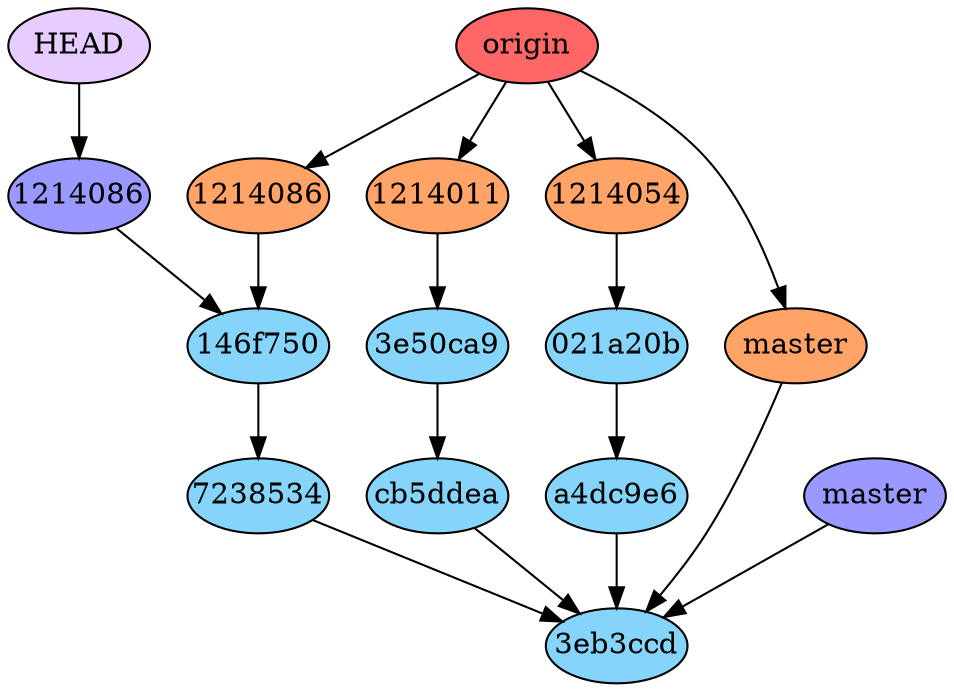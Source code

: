digraph auto {
	graph [bgcolor=transparent]
	node [fixedsize=true style=filled width=0.95]
	"021a20b7bf505af161fbe5f6eaebaf6cf9c4c394" [label="021a20b" fillcolor="#85d5fa"]
	"021a20b7bf505af161fbe5f6eaebaf6cf9c4c394" -> a4dc9e6821c767fd690b7a6d1a7a770cbed491fd
	"146f750d68928aabe147638d31ce0966695f2313" [label="146f750" fillcolor="#85d5fa"]
	"146f750d68928aabe147638d31ce0966695f2313" -> "7238534fdcb72278f495c2af5d78de0083af51a4"
	"3e50ca9deec3ab6270333c4714009fa2778e443a" [label="3e50ca9" fillcolor="#85d5fa"]
	"3e50ca9deec3ab6270333c4714009fa2778e443a" -> cb5ddeac9a3ebf040d9987bf1a806e9089acfd07
	"3eb3ccdf09759e63532a10105584e8b9d686213e" [label="3eb3ccd" fillcolor="#85d5fa"]
	"7238534fdcb72278f495c2af5d78de0083af51a4" [label=7238534 fillcolor="#85d5fa"]
	"7238534fdcb72278f495c2af5d78de0083af51a4" -> "3eb3ccdf09759e63532a10105584e8b9d686213e"
	a4dc9e6821c767fd690b7a6d1a7a770cbed491fd [label=a4dc9e6 fillcolor="#85d5fa"]
	a4dc9e6821c767fd690b7a6d1a7a770cbed491fd -> "3eb3ccdf09759e63532a10105584e8b9d686213e"
	cb5ddeac9a3ebf040d9987bf1a806e9089acfd07 [label=cb5ddea fillcolor="#85d5fa"]
	cb5ddeac9a3ebf040d9987bf1a806e9089acfd07 -> "3eb3ccdf09759e63532a10105584e8b9d686213e"
	12140860 [label=1214086 fillcolor="#9999ff"]
	12140860 -> "146f750d68928aabe147638d31ce0966695f2313"
	master [label=master fillcolor="#9999ff"]
	master -> "3eb3ccdf09759e63532a10105584e8b9d686213e"
	HEAD [label=HEAD fillcolor="#e6ccff"]
	HEAD -> 12140860
	"origin/12140110" [label=1214011 fillcolor="#ffa366"]
	"origin/12140110" -> "3e50ca9deec3ab6270333c4714009fa2778e443a"
	"origin/12140540" [label=1214054 fillcolor="#ffa366"]
	"origin/12140540" -> "021a20b7bf505af161fbe5f6eaebaf6cf9c4c394"
	"origin/12140860" [label=1214086 fillcolor="#ffa366"]
	"origin/12140860" -> "146f750d68928aabe147638d31ce0966695f2313"
	"origin/master" [label=master fillcolor="#ffa366"]
	"origin/master" -> "3eb3ccdf09759e63532a10105584e8b9d686213e"
	origin [label=origin fillcolor="#ff6666"]
	origin -> "origin/12140110"
	origin -> "origin/12140540"
	origin -> "origin/12140860"
	origin -> "origin/master"
}
